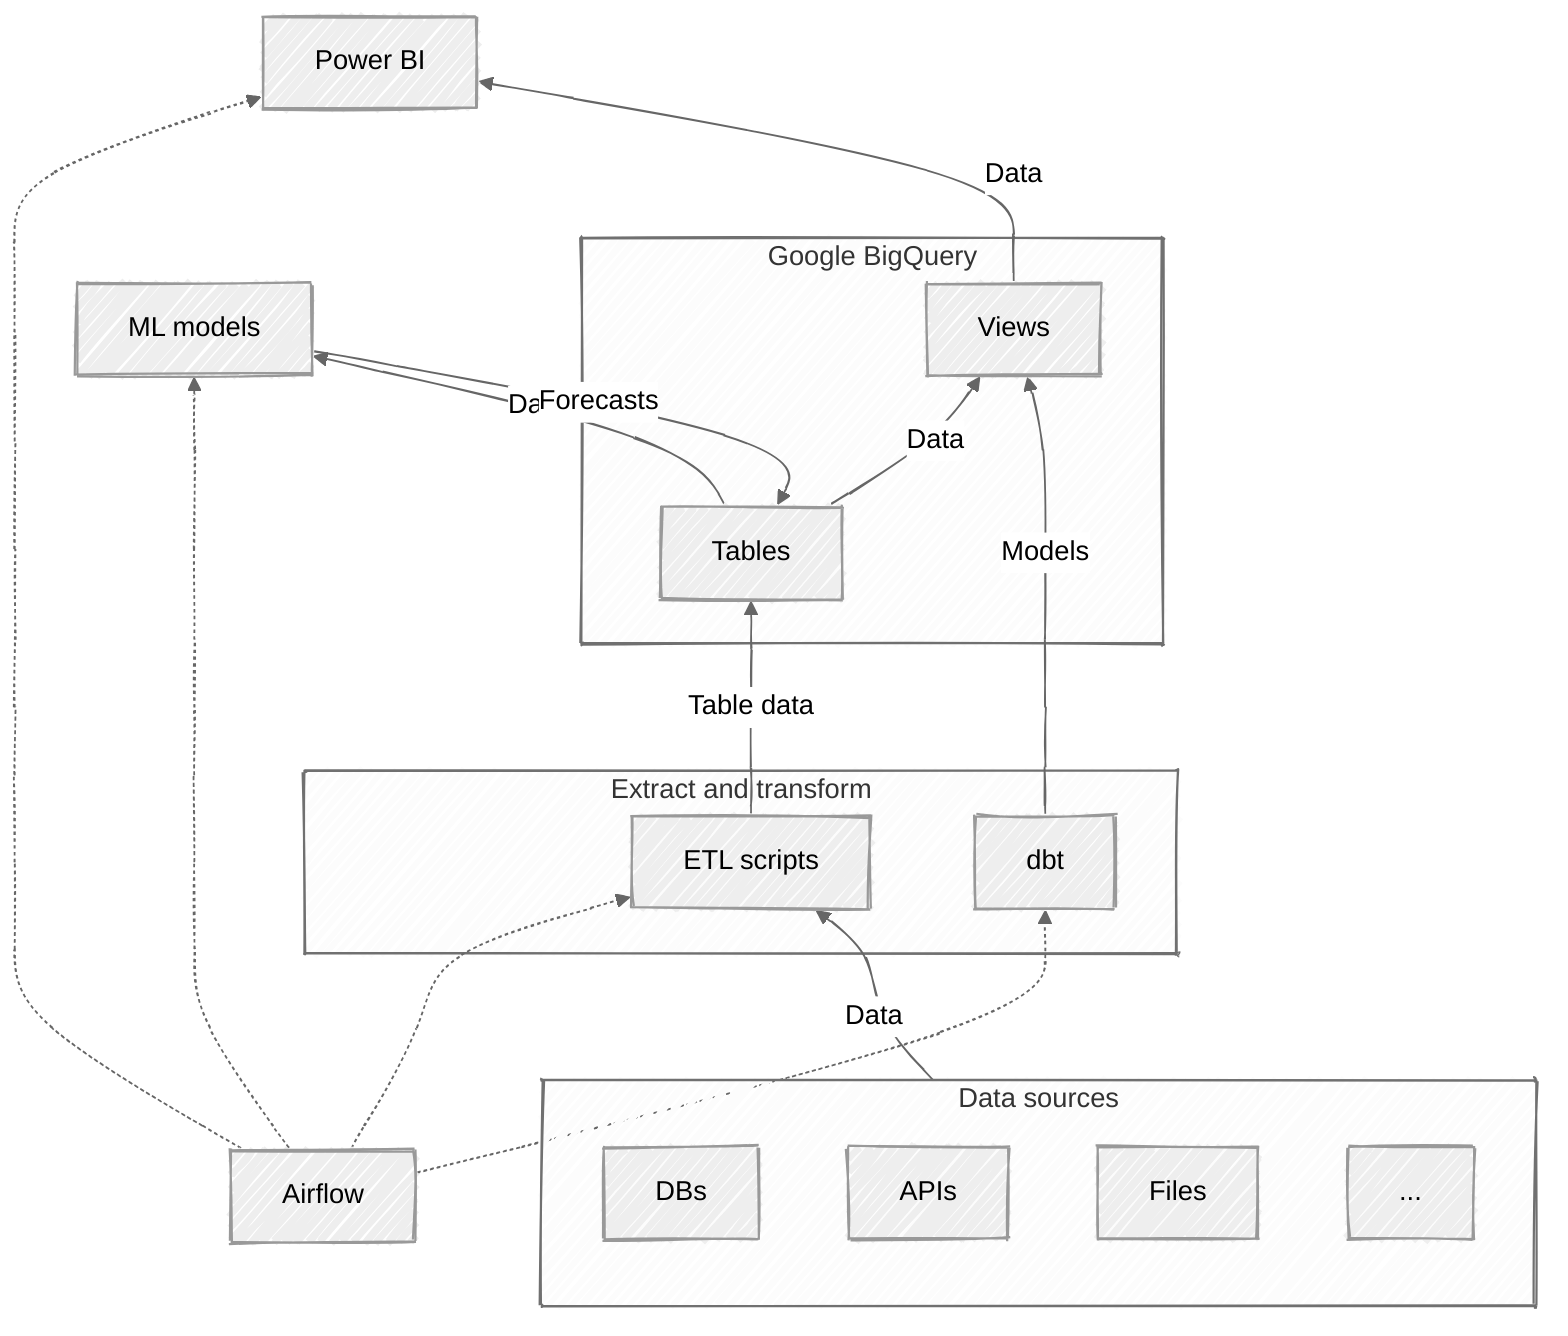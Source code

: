 ---
config:
  look: handDrawn
  theme: neutral
---
flowchart BT
 subgraph s5["Google BigQuery"]
        n51["Views"]
        n52["Tables"]
  end
 subgraph s6["Extract and transform"]
        n11["ETL scripts"]
        n17["dbt"]
  end
 subgraph s7["Data sources"]
        n61["DBs"]
        n62["APIs"]
        n63["Files"]
        n64["..."]
  end
    n5["Airflow"] -.-> n11 & n17 & s3["Power BI"] & n20["ML models"]
    n52 -- Data --> n20 & n51
    n51 -- Data --> s3
    n11 -- Table data --> n52
    n17 -- Models --> n51
    n20 -- Forecasts --> n52
    s7 -- Data --> n11